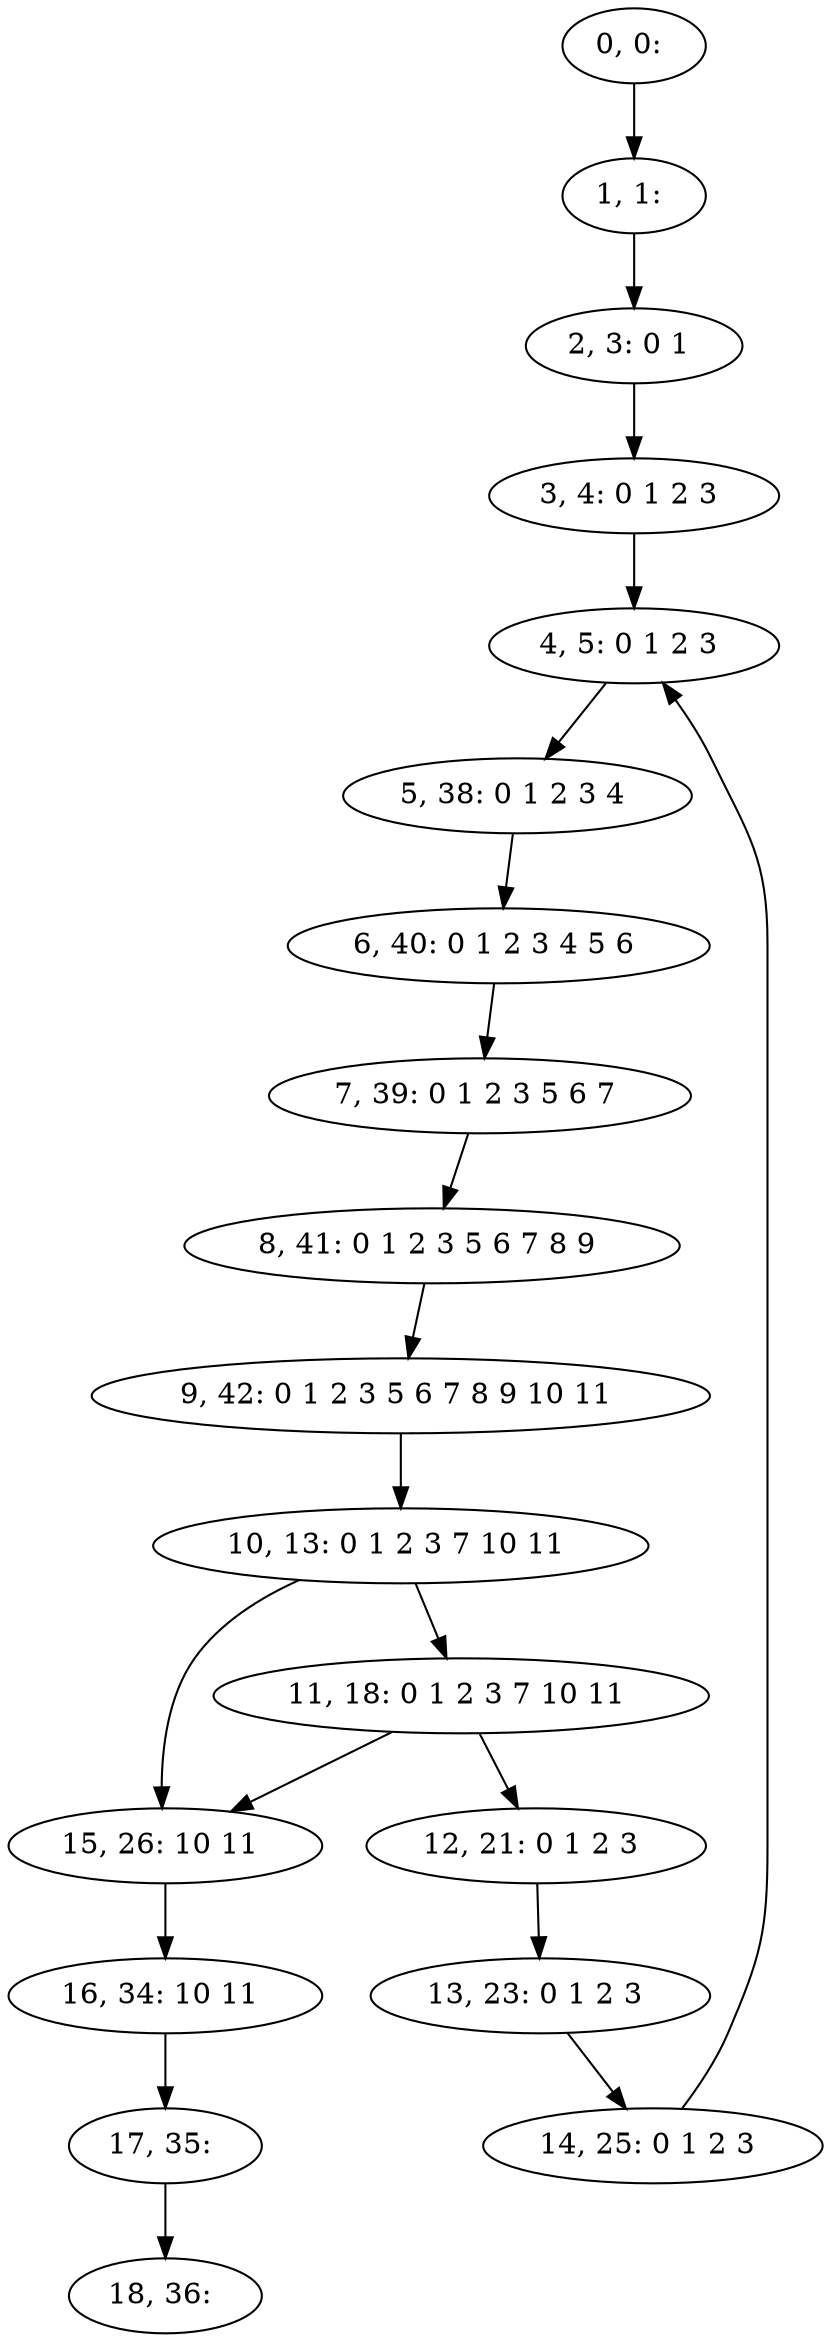digraph G {
0[label="0, 0: "];
1[label="1, 1: "];
2[label="2, 3: 0 1 "];
3[label="3, 4: 0 1 2 3 "];
4[label="4, 5: 0 1 2 3 "];
5[label="5, 38: 0 1 2 3 4 "];
6[label="6, 40: 0 1 2 3 4 5 6 "];
7[label="7, 39: 0 1 2 3 5 6 7 "];
8[label="8, 41: 0 1 2 3 5 6 7 8 9 "];
9[label="9, 42: 0 1 2 3 5 6 7 8 9 10 11 "];
10[label="10, 13: 0 1 2 3 7 10 11 "];
11[label="11, 18: 0 1 2 3 7 10 11 "];
12[label="12, 21: 0 1 2 3 "];
13[label="13, 23: 0 1 2 3 "];
14[label="14, 25: 0 1 2 3 "];
15[label="15, 26: 10 11 "];
16[label="16, 34: 10 11 "];
17[label="17, 35: "];
18[label="18, 36: "];
0->1 ;
1->2 ;
2->3 ;
3->4 ;
4->5 ;
5->6 ;
6->7 ;
7->8 ;
8->9 ;
9->10 ;
10->11 ;
10->15 ;
11->12 ;
11->15 ;
12->13 ;
13->14 ;
14->4 ;
15->16 ;
16->17 ;
17->18 ;
}
